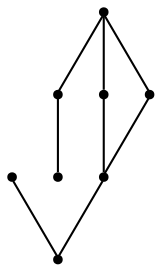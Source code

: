 graph {
  node [shape=point,comment="{\"directed\":false,\"doi\":\"10.4230/LIPIcs.GD.2024.28\",\"figure\":\"5 (4)\"}"]

  v0 [pos="2027.8978649471208,1635.691056913221"]
  v1 [pos="1572.4103466937665,1654.9524037218616"]
  v2 [pos="1949.7624071157784,1478.25098611479"]
  v3 [pos="1586.2304779723206,1560.1771980202882"]
  v4 [pos="1791.4447241090484,1793.288680320028"]
  v5 [pos="1616.607395151257,1752.421644581668"]
  v6 [pos="1686.0211972811037,1455.61351198381"]
  v7 [pos="1674.0827386403694,1814.5051291091193"]

  v0 -- v1 [id="-1",pos="2027.8978649471208,1635.691056913221 1572.4103466937665,1654.9524037218616 1572.4103466937665,1654.9524037218616 1572.4103466937665,1654.9524037218616"]
  v5 -- v0 [id="-2",pos="1616.607395151257,1752.421644581668 2027.8978649471208,1635.691056913221 2027.8978649471208,1635.691056913221 2027.8978649471208,1635.691056913221"]
  v7 -- v1 [id="-4",pos="1674.0827386403694,1814.5051291091193 1572.4103466937665,1654.9524037218616 1572.4103466937665,1654.9524037218616 1572.4103466937665,1654.9524037218616"]
  v6 -- v0 [id="-5",pos="1686.0211972811037,1455.61351198381 2027.8978649471208,1635.691056913221 2027.8978649471208,1635.691056913221 2027.8978649471208,1635.691056913221"]
  v4 -- v2 [id="-6",pos="1791.4447241090484,1793.288680320028 1949.7624071157784,1478.25098611479 1949.7624071157784,1478.25098611479 1949.7624071157784,1478.25098611479"]
  v4 -- v6 [id="-7",pos="1791.4447241090484,1793.288680320028 1686.0211972811037,1455.61351198381 1686.0211972811037,1455.61351198381 1686.0211972811037,1455.61351198381"]
  v4 -- v5 [id="-8",pos="1791.4447241090484,1793.288680320028 1616.607395151257,1752.421644581668 1616.607395151257,1752.421644581668 1616.607395151257,1752.421644581668"]
  v2 -- v3 [id="-9",pos="1949.7624071157784,1478.25098611479 1586.2304779723206,1560.1771980202882 1586.2304779723206,1560.1771980202882 1586.2304779723206,1560.1771980202882"]
}